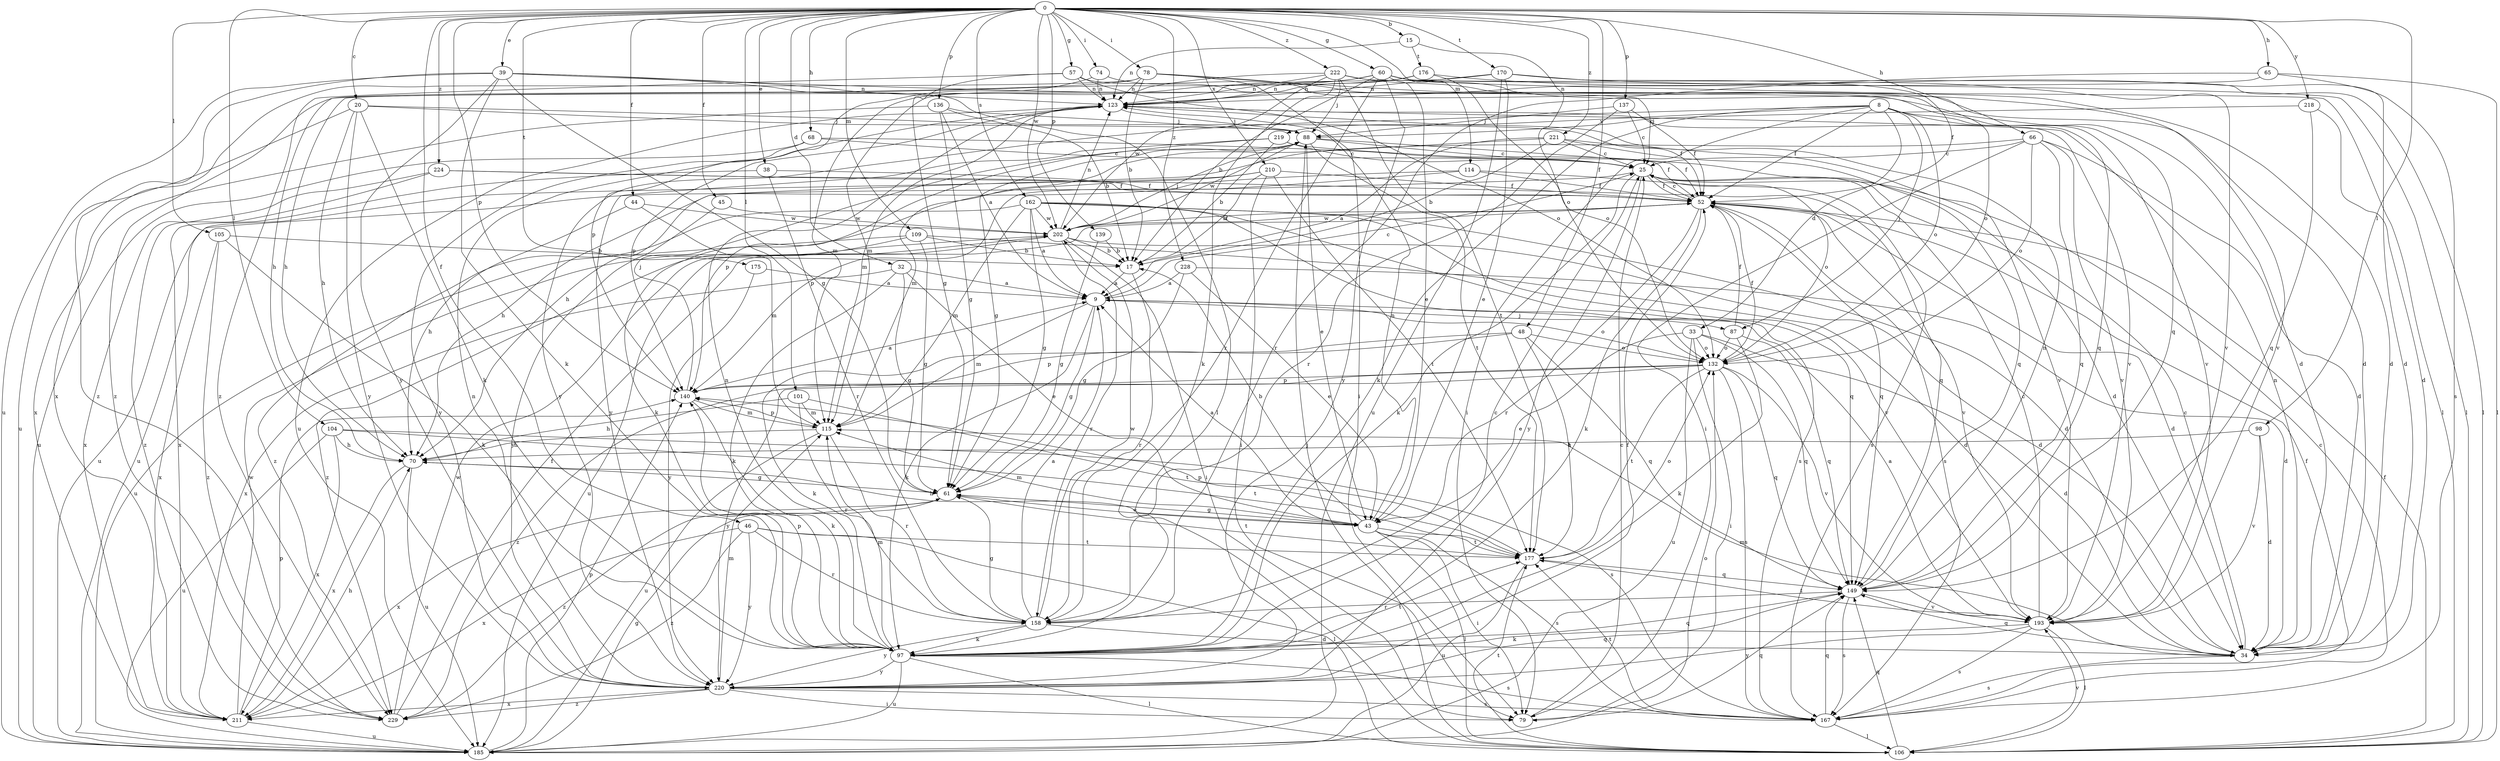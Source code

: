 strict digraph  {
0;
8;
9;
15;
17;
20;
25;
32;
33;
34;
38;
39;
43;
44;
45;
46;
48;
52;
57;
60;
61;
65;
66;
68;
70;
74;
78;
79;
87;
88;
97;
98;
101;
104;
105;
106;
109;
114;
115;
123;
132;
136;
137;
139;
140;
149;
158;
162;
167;
170;
175;
176;
177;
185;
193;
202;
210;
211;
218;
219;
220;
221;
222;
224;
228;
229;
0 -> 15  [label=b];
0 -> 20  [label=c];
0 -> 32  [label=d];
0 -> 38  [label=e];
0 -> 39  [label=e];
0 -> 44  [label=f];
0 -> 45  [label=f];
0 -> 46  [label=f];
0 -> 48  [label=f];
0 -> 57  [label=g];
0 -> 60  [label=g];
0 -> 65  [label=h];
0 -> 66  [label=h];
0 -> 68  [label=h];
0 -> 74  [label=i];
0 -> 78  [label=i];
0 -> 98  [label=l];
0 -> 101  [label=l];
0 -> 104  [label=l];
0 -> 105  [label=l];
0 -> 109  [label=m];
0 -> 114  [label=m];
0 -> 136  [label=p];
0 -> 137  [label=p];
0 -> 139  [label=p];
0 -> 140  [label=p];
0 -> 162  [label=s];
0 -> 170  [label=t];
0 -> 175  [label=t];
0 -> 202  [label=w];
0 -> 210  [label=x];
0 -> 218  [label=y];
0 -> 221  [label=z];
0 -> 222  [label=z];
0 -> 224  [label=z];
0 -> 228  [label=z];
8 -> 33  [label=d];
8 -> 52  [label=f];
8 -> 79  [label=i];
8 -> 87  [label=j];
8 -> 97  [label=k];
8 -> 132  [label=o];
8 -> 149  [label=q];
8 -> 193  [label=v];
8 -> 219  [label=y];
8 -> 220  [label=y];
9 -> 25  [label=c];
9 -> 61  [label=g];
9 -> 87  [label=j];
9 -> 97  [label=k];
9 -> 115  [label=m];
9 -> 132  [label=o];
15 -> 123  [label=n];
15 -> 132  [label=o];
15 -> 176  [label=t];
17 -> 9  [label=a];
17 -> 158  [label=r];
20 -> 52  [label=f];
20 -> 70  [label=h];
20 -> 88  [label=j];
20 -> 97  [label=k];
20 -> 185  [label=u];
20 -> 220  [label=y];
25 -> 52  [label=f];
25 -> 70  [label=h];
25 -> 97  [label=k];
25 -> 132  [label=o];
25 -> 220  [label=y];
32 -> 9  [label=a];
32 -> 43  [label=e];
32 -> 61  [label=g];
32 -> 97  [label=k];
32 -> 211  [label=x];
33 -> 34  [label=d];
33 -> 43  [label=e];
33 -> 79  [label=i];
33 -> 132  [label=o];
33 -> 149  [label=q];
33 -> 185  [label=u];
34 -> 25  [label=c];
34 -> 115  [label=m];
34 -> 123  [label=n];
34 -> 149  [label=q];
34 -> 167  [label=s];
38 -> 52  [label=f];
38 -> 158  [label=r];
38 -> 211  [label=x];
39 -> 61  [label=g];
39 -> 97  [label=k];
39 -> 106  [label=l];
39 -> 123  [label=n];
39 -> 149  [label=q];
39 -> 185  [label=u];
39 -> 220  [label=y];
39 -> 229  [label=z];
43 -> 9  [label=a];
43 -> 17  [label=b];
43 -> 61  [label=g];
43 -> 70  [label=h];
43 -> 79  [label=i];
43 -> 106  [label=l];
43 -> 115  [label=m];
43 -> 123  [label=n];
43 -> 167  [label=s];
43 -> 177  [label=t];
44 -> 70  [label=h];
44 -> 115  [label=m];
44 -> 202  [label=w];
45 -> 202  [label=w];
45 -> 220  [label=y];
46 -> 106  [label=l];
46 -> 158  [label=r];
46 -> 177  [label=t];
46 -> 211  [label=x];
46 -> 220  [label=y];
46 -> 229  [label=z];
48 -> 97  [label=k];
48 -> 132  [label=o];
48 -> 140  [label=p];
48 -> 149  [label=q];
48 -> 177  [label=t];
52 -> 25  [label=c];
52 -> 34  [label=d];
52 -> 97  [label=k];
52 -> 149  [label=q];
52 -> 158  [label=r];
52 -> 167  [label=s];
52 -> 193  [label=v];
52 -> 202  [label=w];
57 -> 34  [label=d];
57 -> 61  [label=g];
57 -> 123  [label=n];
57 -> 132  [label=o];
57 -> 229  [label=z];
60 -> 17  [label=b];
60 -> 34  [label=d];
60 -> 43  [label=e];
60 -> 106  [label=l];
60 -> 115  [label=m];
60 -> 123  [label=n];
60 -> 158  [label=r];
60 -> 193  [label=v];
60 -> 220  [label=y];
61 -> 43  [label=e];
61 -> 177  [label=t];
61 -> 211  [label=x];
61 -> 229  [label=z];
65 -> 106  [label=l];
65 -> 123  [label=n];
65 -> 158  [label=r];
65 -> 167  [label=s];
66 -> 25  [label=c];
66 -> 34  [label=d];
66 -> 70  [label=h];
66 -> 79  [label=i];
66 -> 132  [label=o];
66 -> 149  [label=q];
66 -> 193  [label=v];
68 -> 25  [label=c];
68 -> 34  [label=d];
68 -> 185  [label=u];
68 -> 220  [label=y];
70 -> 61  [label=g];
70 -> 185  [label=u];
70 -> 211  [label=x];
74 -> 25  [label=c];
74 -> 123  [label=n];
74 -> 140  [label=p];
78 -> 17  [label=b];
78 -> 70  [label=h];
78 -> 79  [label=i];
78 -> 106  [label=l];
78 -> 123  [label=n];
78 -> 132  [label=o];
78 -> 211  [label=x];
79 -> 25  [label=c];
79 -> 149  [label=q];
87 -> 52  [label=f];
87 -> 97  [label=k];
87 -> 132  [label=o];
87 -> 149  [label=q];
88 -> 25  [label=c];
88 -> 43  [label=e];
88 -> 52  [label=f];
88 -> 61  [label=g];
88 -> 177  [label=t];
88 -> 202  [label=w];
97 -> 25  [label=c];
97 -> 106  [label=l];
97 -> 115  [label=m];
97 -> 123  [label=n];
97 -> 140  [label=p];
97 -> 149  [label=q];
97 -> 167  [label=s];
97 -> 177  [label=t];
97 -> 185  [label=u];
97 -> 220  [label=y];
98 -> 34  [label=d];
98 -> 70  [label=h];
98 -> 193  [label=v];
101 -> 70  [label=h];
101 -> 115  [label=m];
101 -> 158  [label=r];
101 -> 177  [label=t];
104 -> 70  [label=h];
104 -> 167  [label=s];
104 -> 177  [label=t];
104 -> 185  [label=u];
104 -> 211  [label=x];
105 -> 17  [label=b];
105 -> 97  [label=k];
105 -> 211  [label=x];
105 -> 229  [label=z];
106 -> 52  [label=f];
106 -> 88  [label=j];
106 -> 149  [label=q];
106 -> 177  [label=t];
106 -> 193  [label=v];
109 -> 17  [label=b];
109 -> 34  [label=d];
109 -> 61  [label=g];
109 -> 185  [label=u];
109 -> 229  [label=z];
114 -> 52  [label=f];
114 -> 140  [label=p];
114 -> 167  [label=s];
114 -> 185  [label=u];
115 -> 70  [label=h];
115 -> 140  [label=p];
115 -> 158  [label=r];
115 -> 185  [label=u];
123 -> 88  [label=j];
123 -> 115  [label=m];
123 -> 140  [label=p];
123 -> 185  [label=u];
123 -> 193  [label=v];
132 -> 52  [label=f];
132 -> 140  [label=p];
132 -> 149  [label=q];
132 -> 167  [label=s];
132 -> 177  [label=t];
132 -> 193  [label=v];
132 -> 220  [label=y];
132 -> 229  [label=z];
136 -> 9  [label=a];
136 -> 17  [label=b];
136 -> 61  [label=g];
136 -> 88  [label=j];
136 -> 211  [label=x];
137 -> 25  [label=c];
137 -> 52  [label=f];
137 -> 88  [label=j];
137 -> 158  [label=r];
139 -> 17  [label=b];
139 -> 61  [label=g];
140 -> 9  [label=a];
140 -> 88  [label=j];
140 -> 97  [label=k];
140 -> 115  [label=m];
149 -> 123  [label=n];
149 -> 158  [label=r];
149 -> 167  [label=s];
149 -> 193  [label=v];
158 -> 9  [label=a];
158 -> 34  [label=d];
158 -> 61  [label=g];
158 -> 97  [label=k];
158 -> 202  [label=w];
158 -> 220  [label=y];
162 -> 9  [label=a];
162 -> 34  [label=d];
162 -> 61  [label=g];
162 -> 115  [label=m];
162 -> 149  [label=q];
162 -> 167  [label=s];
162 -> 193  [label=v];
162 -> 202  [label=w];
162 -> 229  [label=z];
167 -> 25  [label=c];
167 -> 52  [label=f];
167 -> 106  [label=l];
167 -> 149  [label=q];
167 -> 177  [label=t];
170 -> 34  [label=d];
170 -> 43  [label=e];
170 -> 52  [label=f];
170 -> 70  [label=h];
170 -> 123  [label=n];
170 -> 185  [label=u];
175 -> 9  [label=a];
175 -> 220  [label=y];
176 -> 123  [label=n];
176 -> 132  [label=o];
176 -> 193  [label=v];
176 -> 229  [label=z];
177 -> 132  [label=o];
177 -> 140  [label=p];
177 -> 149  [label=q];
177 -> 185  [label=u];
185 -> 61  [label=g];
185 -> 132  [label=o];
185 -> 140  [label=p];
193 -> 9  [label=a];
193 -> 25  [label=c];
193 -> 97  [label=k];
193 -> 106  [label=l];
193 -> 167  [label=s];
193 -> 177  [label=t];
193 -> 220  [label=y];
202 -> 17  [label=b];
202 -> 34  [label=d];
202 -> 52  [label=f];
202 -> 79  [label=i];
202 -> 88  [label=j];
202 -> 123  [label=n];
202 -> 158  [label=r];
202 -> 185  [label=u];
210 -> 17  [label=b];
210 -> 52  [label=f];
210 -> 79  [label=i];
210 -> 97  [label=k];
210 -> 177  [label=t];
210 -> 185  [label=u];
211 -> 70  [label=h];
211 -> 140  [label=p];
211 -> 185  [label=u];
211 -> 202  [label=w];
218 -> 34  [label=d];
218 -> 88  [label=j];
218 -> 149  [label=q];
219 -> 17  [label=b];
219 -> 25  [label=c];
219 -> 52  [label=f];
219 -> 140  [label=p];
219 -> 220  [label=y];
220 -> 52  [label=f];
220 -> 79  [label=i];
220 -> 115  [label=m];
220 -> 123  [label=n];
220 -> 149  [label=q];
220 -> 167  [label=s];
220 -> 211  [label=x];
220 -> 229  [label=z];
221 -> 9  [label=a];
221 -> 17  [label=b];
221 -> 25  [label=c];
221 -> 115  [label=m];
221 -> 149  [label=q];
221 -> 193  [label=v];
222 -> 34  [label=d];
222 -> 88  [label=j];
222 -> 97  [label=k];
222 -> 106  [label=l];
222 -> 115  [label=m];
222 -> 123  [label=n];
222 -> 177  [label=t];
222 -> 202  [label=w];
224 -> 52  [label=f];
224 -> 149  [label=q];
224 -> 211  [label=x];
224 -> 229  [label=z];
228 -> 9  [label=a];
228 -> 34  [label=d];
228 -> 43  [label=e];
228 -> 61  [label=g];
229 -> 52  [label=f];
229 -> 202  [label=w];
}
